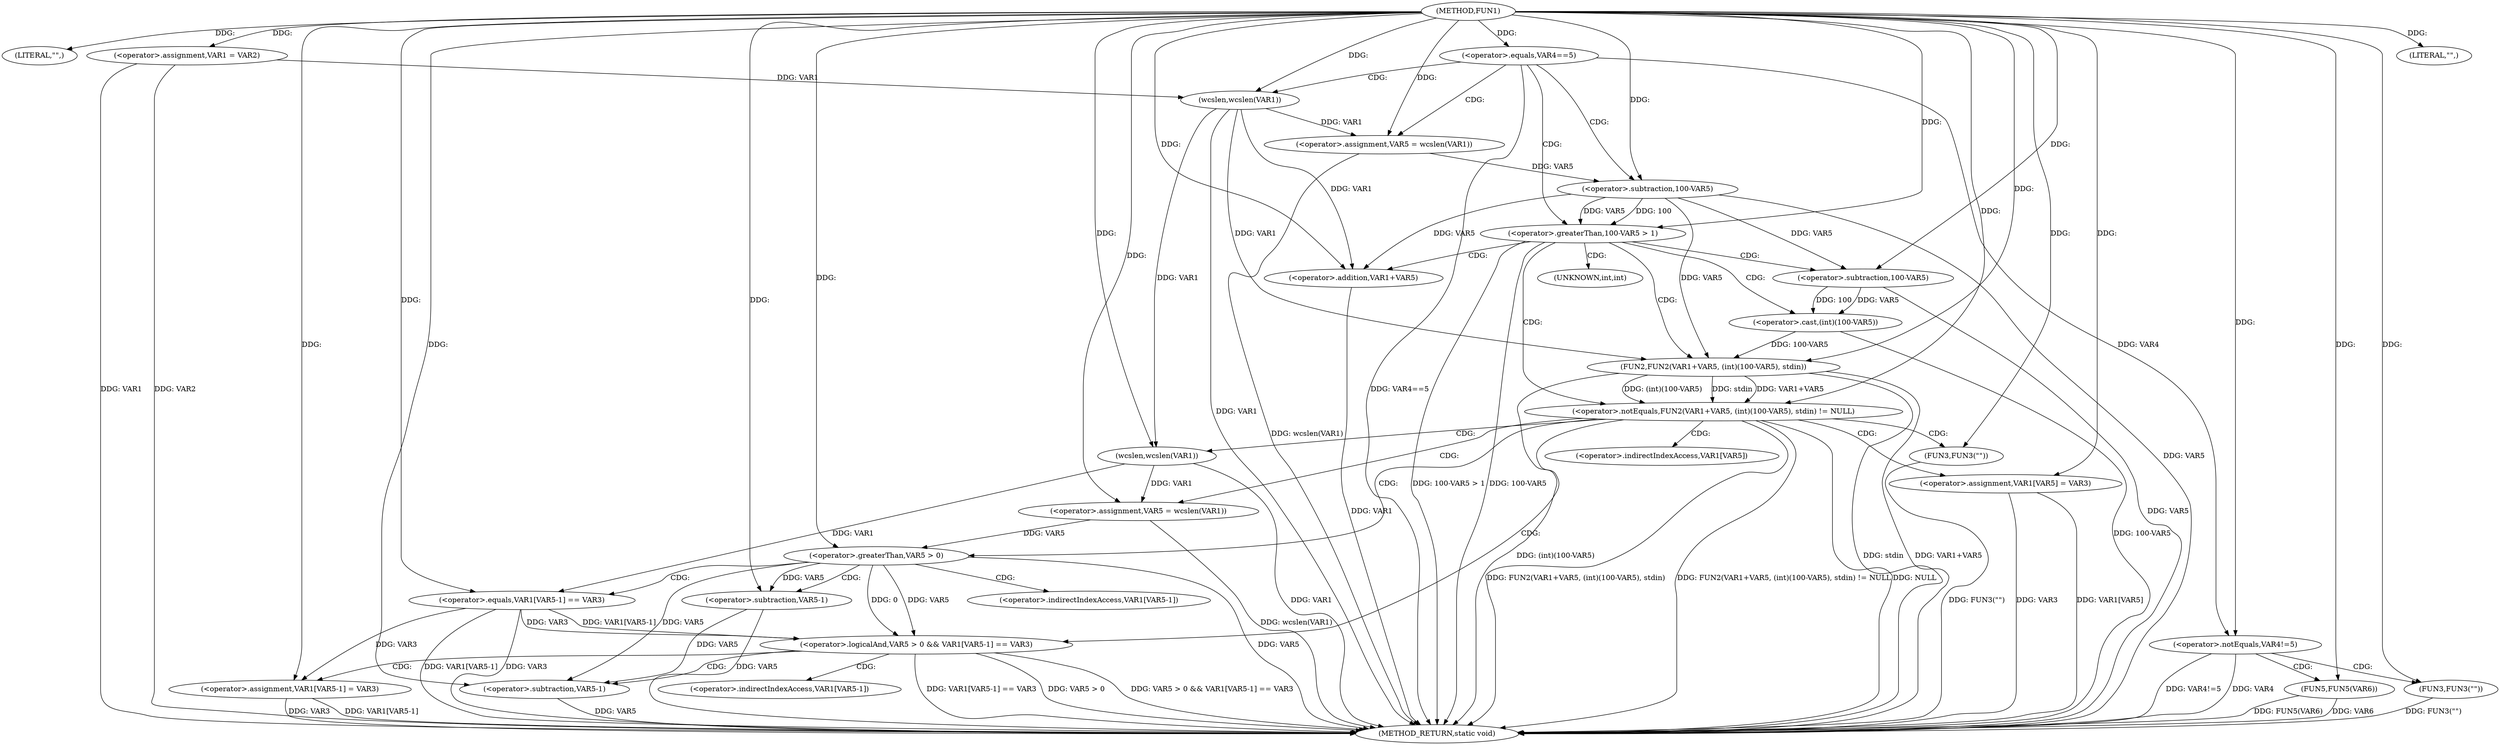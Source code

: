 digraph FUN1 {  
"1000100" [label = "(METHOD,FUN1)" ]
"1000185" [label = "(METHOD_RETURN,static void)" ]
"1000103" [label = "(LITERAL,\"\",)" ]
"1000104" [label = "(<operator>.assignment,VAR1 = VAR2)" ]
"1000108" [label = "(<operator>.equals,VAR4==5)" ]
"1000114" [label = "(<operator>.assignment,VAR5 = wcslen(VAR1))" ]
"1000116" [label = "(wcslen,wcslen(VAR1))" ]
"1000119" [label = "(<operator>.greaterThan,100-VAR5 > 1)" ]
"1000120" [label = "(<operator>.subtraction,100-VAR5)" ]
"1000126" [label = "(<operator>.notEquals,FUN2(VAR1+VAR5, (int)(100-VAR5), stdin) != NULL)" ]
"1000127" [label = "(FUN2,FUN2(VAR1+VAR5, (int)(100-VAR5), stdin))" ]
"1000128" [label = "(<operator>.addition,VAR1+VAR5)" ]
"1000131" [label = "(<operator>.cast,(int)(100-VAR5))" ]
"1000133" [label = "(<operator>.subtraction,100-VAR5)" ]
"1000139" [label = "(<operator>.assignment,VAR5 = wcslen(VAR1))" ]
"1000141" [label = "(wcslen,wcslen(VAR1))" ]
"1000144" [label = "(<operator>.logicalAnd,VAR5 > 0 && VAR1[VAR5-1] == VAR3)" ]
"1000145" [label = "(<operator>.greaterThan,VAR5 > 0)" ]
"1000148" [label = "(<operator>.equals,VAR1[VAR5-1] == VAR3)" ]
"1000151" [label = "(<operator>.subtraction,VAR5-1)" ]
"1000156" [label = "(<operator>.assignment,VAR1[VAR5-1] = VAR3)" ]
"1000159" [label = "(<operator>.subtraction,VAR5-1)" ]
"1000165" [label = "(FUN3,FUN3(\"\"))" ]
"1000167" [label = "(<operator>.assignment,VAR1[VAR5] = VAR3)" ]
"1000173" [label = "(<operator>.notEquals,VAR4!=5)" ]
"1000177" [label = "(FUN3,FUN3(\"\"))" ]
"1000182" [label = "(LITERAL,\"\",)" ]
"1000183" [label = "(FUN5,FUN5(VAR6))" ]
"1000132" [label = "(UNKNOWN,int,int)" ]
"1000149" [label = "(<operator>.indirectIndexAccess,VAR1[VAR5-1])" ]
"1000157" [label = "(<operator>.indirectIndexAccess,VAR1[VAR5-1])" ]
"1000168" [label = "(<operator>.indirectIndexAccess,VAR1[VAR5])" ]
  "1000141" -> "1000185"  [ label = "DDG: VAR1"] 
  "1000108" -> "1000185"  [ label = "DDG: VAR4==5"] 
  "1000156" -> "1000185"  [ label = "DDG: VAR1[VAR5-1]"] 
  "1000104" -> "1000185"  [ label = "DDG: VAR1"] 
  "1000126" -> "1000185"  [ label = "DDG: FUN2(VAR1+VAR5, (int)(100-VAR5), stdin)"] 
  "1000131" -> "1000185"  [ label = "DDG: 100-VAR5"] 
  "1000148" -> "1000185"  [ label = "DDG: VAR3"] 
  "1000177" -> "1000185"  [ label = "DDG: FUN3(\"\")"] 
  "1000119" -> "1000185"  [ label = "DDG: 100-VAR5 > 1"] 
  "1000116" -> "1000185"  [ label = "DDG: VAR1"] 
  "1000167" -> "1000185"  [ label = "DDG: VAR1[VAR5]"] 
  "1000126" -> "1000185"  [ label = "DDG: FUN2(VAR1+VAR5, (int)(100-VAR5), stdin) != NULL"] 
  "1000159" -> "1000185"  [ label = "DDG: VAR5"] 
  "1000139" -> "1000185"  [ label = "DDG: wcslen(VAR1)"] 
  "1000183" -> "1000185"  [ label = "DDG: VAR6"] 
  "1000151" -> "1000185"  [ label = "DDG: VAR5"] 
  "1000128" -> "1000185"  [ label = "DDG: VAR1"] 
  "1000144" -> "1000185"  [ label = "DDG: VAR5 > 0 && VAR1[VAR5-1] == VAR3"] 
  "1000148" -> "1000185"  [ label = "DDG: VAR1[VAR5-1]"] 
  "1000144" -> "1000185"  [ label = "DDG: VAR1[VAR5-1] == VAR3"] 
  "1000133" -> "1000185"  [ label = "DDG: VAR5"] 
  "1000119" -> "1000185"  [ label = "DDG: 100-VAR5"] 
  "1000173" -> "1000185"  [ label = "DDG: VAR4!=5"] 
  "1000127" -> "1000185"  [ label = "DDG: stdin"] 
  "1000120" -> "1000185"  [ label = "DDG: VAR5"] 
  "1000144" -> "1000185"  [ label = "DDG: VAR5 > 0"] 
  "1000167" -> "1000185"  [ label = "DDG: VAR3"] 
  "1000127" -> "1000185"  [ label = "DDG: VAR1+VAR5"] 
  "1000156" -> "1000185"  [ label = "DDG: VAR3"] 
  "1000145" -> "1000185"  [ label = "DDG: VAR5"] 
  "1000114" -> "1000185"  [ label = "DDG: wcslen(VAR1)"] 
  "1000183" -> "1000185"  [ label = "DDG: FUN5(VAR6)"] 
  "1000173" -> "1000185"  [ label = "DDG: VAR4"] 
  "1000126" -> "1000185"  [ label = "DDG: NULL"] 
  "1000104" -> "1000185"  [ label = "DDG: VAR2"] 
  "1000127" -> "1000185"  [ label = "DDG: (int)(100-VAR5)"] 
  "1000165" -> "1000185"  [ label = "DDG: FUN3(\"\")"] 
  "1000100" -> "1000103"  [ label = "DDG: "] 
  "1000100" -> "1000104"  [ label = "DDG: "] 
  "1000100" -> "1000108"  [ label = "DDG: "] 
  "1000116" -> "1000114"  [ label = "DDG: VAR1"] 
  "1000100" -> "1000114"  [ label = "DDG: "] 
  "1000104" -> "1000116"  [ label = "DDG: VAR1"] 
  "1000100" -> "1000116"  [ label = "DDG: "] 
  "1000120" -> "1000119"  [ label = "DDG: 100"] 
  "1000120" -> "1000119"  [ label = "DDG: VAR5"] 
  "1000100" -> "1000120"  [ label = "DDG: "] 
  "1000114" -> "1000120"  [ label = "DDG: VAR5"] 
  "1000100" -> "1000119"  [ label = "DDG: "] 
  "1000127" -> "1000126"  [ label = "DDG: VAR1+VAR5"] 
  "1000127" -> "1000126"  [ label = "DDG: (int)(100-VAR5)"] 
  "1000127" -> "1000126"  [ label = "DDG: stdin"] 
  "1000116" -> "1000127"  [ label = "DDG: VAR1"] 
  "1000100" -> "1000127"  [ label = "DDG: "] 
  "1000120" -> "1000127"  [ label = "DDG: VAR5"] 
  "1000116" -> "1000128"  [ label = "DDG: VAR1"] 
  "1000100" -> "1000128"  [ label = "DDG: "] 
  "1000120" -> "1000128"  [ label = "DDG: VAR5"] 
  "1000131" -> "1000127"  [ label = "DDG: 100-VAR5"] 
  "1000133" -> "1000131"  [ label = "DDG: 100"] 
  "1000133" -> "1000131"  [ label = "DDG: VAR5"] 
  "1000100" -> "1000133"  [ label = "DDG: "] 
  "1000120" -> "1000133"  [ label = "DDG: VAR5"] 
  "1000100" -> "1000126"  [ label = "DDG: "] 
  "1000141" -> "1000139"  [ label = "DDG: VAR1"] 
  "1000100" -> "1000139"  [ label = "DDG: "] 
  "1000100" -> "1000141"  [ label = "DDG: "] 
  "1000116" -> "1000141"  [ label = "DDG: VAR1"] 
  "1000145" -> "1000144"  [ label = "DDG: VAR5"] 
  "1000145" -> "1000144"  [ label = "DDG: 0"] 
  "1000139" -> "1000145"  [ label = "DDG: VAR5"] 
  "1000100" -> "1000145"  [ label = "DDG: "] 
  "1000148" -> "1000144"  [ label = "DDG: VAR1[VAR5-1]"] 
  "1000148" -> "1000144"  [ label = "DDG: VAR3"] 
  "1000141" -> "1000148"  [ label = "DDG: VAR1"] 
  "1000145" -> "1000151"  [ label = "DDG: VAR5"] 
  "1000100" -> "1000151"  [ label = "DDG: "] 
  "1000100" -> "1000148"  [ label = "DDG: "] 
  "1000148" -> "1000156"  [ label = "DDG: VAR3"] 
  "1000100" -> "1000156"  [ label = "DDG: "] 
  "1000151" -> "1000159"  [ label = "DDG: VAR5"] 
  "1000145" -> "1000159"  [ label = "DDG: VAR5"] 
  "1000100" -> "1000159"  [ label = "DDG: "] 
  "1000100" -> "1000165"  [ label = "DDG: "] 
  "1000100" -> "1000167"  [ label = "DDG: "] 
  "1000108" -> "1000173"  [ label = "DDG: VAR4"] 
  "1000100" -> "1000173"  [ label = "DDG: "] 
  "1000100" -> "1000177"  [ label = "DDG: "] 
  "1000100" -> "1000182"  [ label = "DDG: "] 
  "1000100" -> "1000183"  [ label = "DDG: "] 
  "1000108" -> "1000119"  [ label = "CDG: "] 
  "1000108" -> "1000114"  [ label = "CDG: "] 
  "1000108" -> "1000116"  [ label = "CDG: "] 
  "1000108" -> "1000120"  [ label = "CDG: "] 
  "1000119" -> "1000127"  [ label = "CDG: "] 
  "1000119" -> "1000128"  [ label = "CDG: "] 
  "1000119" -> "1000133"  [ label = "CDG: "] 
  "1000119" -> "1000131"  [ label = "CDG: "] 
  "1000119" -> "1000126"  [ label = "CDG: "] 
  "1000119" -> "1000132"  [ label = "CDG: "] 
  "1000126" -> "1000141"  [ label = "CDG: "] 
  "1000126" -> "1000139"  [ label = "CDG: "] 
  "1000126" -> "1000144"  [ label = "CDG: "] 
  "1000126" -> "1000165"  [ label = "CDG: "] 
  "1000126" -> "1000168"  [ label = "CDG: "] 
  "1000126" -> "1000167"  [ label = "CDG: "] 
  "1000126" -> "1000145"  [ label = "CDG: "] 
  "1000144" -> "1000156"  [ label = "CDG: "] 
  "1000144" -> "1000157"  [ label = "CDG: "] 
  "1000144" -> "1000159"  [ label = "CDG: "] 
  "1000145" -> "1000148"  [ label = "CDG: "] 
  "1000145" -> "1000149"  [ label = "CDG: "] 
  "1000145" -> "1000151"  [ label = "CDG: "] 
  "1000173" -> "1000183"  [ label = "CDG: "] 
  "1000173" -> "1000177"  [ label = "CDG: "] 
}
